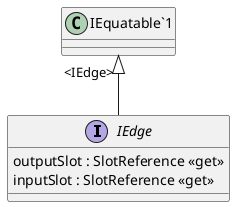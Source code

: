 @startuml
interface IEdge {
    outputSlot : SlotReference <<get>>
    inputSlot : SlotReference <<get>>
}
"IEquatable`1" "<IEdge>" <|-- IEdge
@enduml
